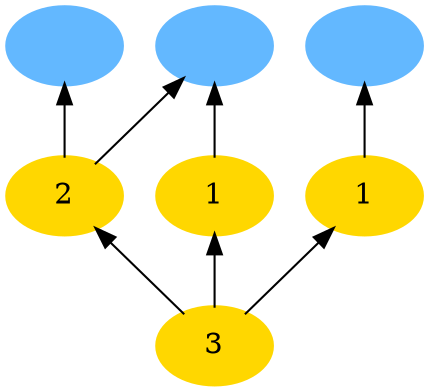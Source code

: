 digraph {
rankdir=BT
fontsize=24
1["style" ="filled" "color" ="gold" "label" ="3" "shape" ="ellipse" "fillcolor" ="gold" "penwidth" ="3" ]
2["style" ="filled" "color" ="gold" "label" ="2" "shape" ="ellipse" "fillcolor" ="gold" "penwidth" ="3" ]
3["style" ="filled" "color" ="gold" "label" ="1" "shape" ="ellipse" "fillcolor" ="gold" "penwidth" ="3" ]
4["style" ="filled" "color" ="gold" "label" ="1" "shape" ="ellipse" "fillcolor" ="gold" "penwidth" ="3" ]
5["style" ="filled" "color" ="steelblue1" "label" ="" "shape" ="ellipse" "fillcolor" ="steelblue1" "penwidth" ="3" ]
6["style" ="filled" "color" ="steelblue1" "label" ="" "shape" ="ellipse" "fillcolor" ="steelblue1" "penwidth" ="3" ]
7["style" ="filled" "color" ="steelblue1" "label" ="" "shape" ="ellipse" "fillcolor" ="steelblue1" "penwidth" ="3" ]
1 -> 2["color" ="black" "style" ="solid" "arrowhead" ="normal" ]
1 -> 3["color" ="black" "style" ="solid" "arrowhead" ="normal" ]
1 -> 4["color" ="black" "style" ="solid" "arrowhead" ="normal" ]
2 -> 5["color" ="black" "style" ="solid" "arrowhead" ="normal" ]
2 -> 6["color" ="black" "style" ="solid" "arrowhead" ="normal" ]
3 -> 6["color" ="black" "style" ="solid" "arrowhead" ="normal" ]
4 -> 7["color" ="black" "style" ="solid" "arrowhead" ="normal" ]
}